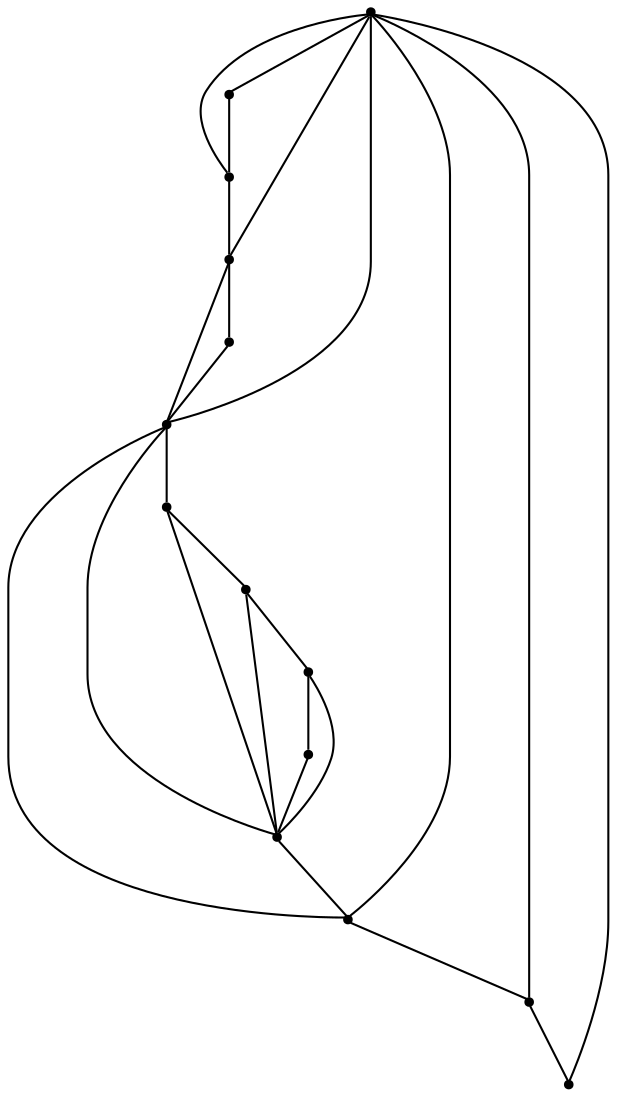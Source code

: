 graph {
  node [shape=point,comment="{\"directed\":false,\"doi\":\"10.1007/978-3-642-25878-7_36\",\"figure\":\"3 (1)\"}"]

  v0 [pos="1763.2814754436301,774.6107696092763"]
  v1 [pos="1757.2389666193385,743.2642308531857"]
  v2 [pos="1675.229671869734,662.4512565993205"]
  v3 [pos="1757.3349218783578,817.8427438002468"]
  v4 [pos="1722.868912740697,691.1433610933325"]
  v5 [pos="1737.818716643648,854.0525235577693"]
  v6 [pos="1704.1785081369937,884.6449038635856"]
  v7 [pos="1622.3485250053718,653.2998681060926"]
  v8 [pos="1569.5716054051177,662.8388914992254"]
  v9 [pos="1521.3109460596274,692.7101793239194"]
  v10 [pos="1550.6559477397898,889.9540267413515"]
  v11 [pos="1488.2460873222415,817.0092270240077"]
  v12 [pos="1486.2194460757037,751.2695019848835"]
  v13 [pos="1510.3059977522914,856.8781377986115"]

  v0 -- v1 [id="-1",pos="1763.2814754436301,774.6107696092763 1757.2389666193385,743.2642308531857 1757.2389666193385,743.2642308531857 1757.2389666193385,743.2642308531857"]
  v12 -- v11 [id="-2",pos="1486.2194460757037,751.2695019848835 1488.2460873222415,817.0092270240077 1488.2460873222415,817.0092270240077 1488.2460873222415,817.0092270240077"]
  v11 -- v13 [id="-3",pos="1488.2460873222415,817.0092270240077 1510.3059977522914,856.8781377986115 1510.3059977522914,856.8781377986115 1510.3059977522914,856.8781377986115"]
  v13 -- v10 [id="-4",pos="1510.3059977522914,856.8781377986115 1550.6559477397898,889.9540267413515 1550.6559477397898,889.9540267413515 1550.6559477397898,889.9540267413515"]
  v9 -- v12 [id="-5",pos="1521.3109460596274,692.7101793239194 1486.2194460757037,751.2695019848835 1486.2194460757037,751.2695019848835 1486.2194460757037,751.2695019848835"]
  v10 -- v9 [id="-6",pos="1550.6559477397898,889.9540267413515 1521.3109460596274,692.7101793239194 1521.3109460596274,692.7101793239194 1521.3109460596274,692.7101793239194"]
  v10 -- v12 [id="-8",pos="1550.6559477397898,889.9540267413515 1486.2194460757037,751.2695019848835 1486.2194460757037,751.2695019848835 1486.2194460757037,751.2695019848835"]
  v10 -- v11 [id="-9",pos="1550.6559477397898,889.9540267413515 1488.2460873222415,817.0092270240077 1488.2460873222415,817.0092270240077 1488.2460873222415,817.0092270240077"]
  v10 -- v8 [id="-10",pos="1550.6559477397898,889.9540267413515 1569.5716054051177,662.8388914992254 1569.5716054051177,662.8388914992254 1569.5716054051177,662.8388914992254"]
  v10 -- v6 [id="-11",pos="1550.6559477397898,889.9540267413515 1704.1785081369937,884.6449038635856 1704.1785081369937,884.6449038635856 1704.1785081369937,884.6449038635856"]
  v8 -- v2 [id="-12",pos="1569.5716054051177,662.8388914992254 1675.229671869734,662.4512565993205 1675.229671869734,662.4512565993205 1675.229671869734,662.4512565993205"]
  v8 -- v0 [id="-13",pos="1569.5716054051177,662.8388914992254 1763.2814754436301,774.6107696092763 1763.2814754436301,774.6107696092763 1763.2814754436301,774.6107696092763"]
  v8 -- v6 [id="-14",pos="1569.5716054051177,662.8388914992254 1704.1785081369937,884.6449038635856 1704.1785081369937,884.6449038635856 1704.1785081369937,884.6449038635856"]
  v8 -- v9 [id="-15",pos="1569.5716054051177,662.8388914992254 1521.3109460596274,692.7101793239194 1521.3109460596274,692.7101793239194 1521.3109460596274,692.7101793239194"]
  v7 -- v8 [id="-16",pos="1622.3485250053718,653.2998681060926 1569.5716054051177,662.8388914992254 1569.5716054051177,662.8388914992254 1569.5716054051177,662.8388914992254"]
  v2 -- v7 [id="-17",pos="1675.229671869734,662.4512565993205 1622.3485250053718,653.2998681060926 1622.3485250053718,653.2998681060926 1622.3485250053718,653.2998681060926"]
  v6 -- v0 [id="-18",pos="1704.1785081369937,884.6449038635856 1763.2814754436301,774.6107696092763 1763.2814754436301,774.6107696092763 1763.2814754436301,774.6107696092763"]
  v6 -- v5 [id="-19",pos="1704.1785081369937,884.6449038635856 1737.818716643648,854.0525235577693 1737.818716643648,854.0525235577693 1737.818716643648,854.0525235577693"]
  v4 -- v0 [id="-20",pos="1722.868912740697,691.1433610933325 1763.2814754436301,774.6107696092763 1763.2814754436301,774.6107696092763 1763.2814754436301,774.6107696092763"]
  v4 -- v2 [id="-21",pos="1722.868912740697,691.1433610933325 1675.229671869734,662.4512565993205 1675.229671869734,662.4512565993205 1675.229671869734,662.4512565993205"]
  v5 -- v3 [id="-22",pos="1737.818716643648,854.0525235577693 1757.3349218783578,817.8427438002468 1757.3349218783578,817.8427438002468 1757.3349218783578,817.8427438002468"]
  v5 -- v0 [id="-23",pos="1737.818716643648,854.0525235577693 1763.2814754436301,774.6107696092763 1763.2814754436301,774.6107696092763 1763.2814754436301,774.6107696092763"]
  v1 -- v4 [id="-24",pos="1757.2389666193385,743.2642308531857 1722.868912740697,691.1433610933325 1722.868912740697,691.1433610933325 1722.868912740697,691.1433610933325"]
  v3 -- v0 [id="-25",pos="1757.3349218783578,817.8427438002468 1763.2814754436301,774.6107696092763 1763.2814754436301,774.6107696092763 1763.2814754436301,774.6107696092763"]
  v0 -- v2 [id="-26",pos="1763.2814754436301,774.6107696092763 1675.229671869734,662.4512565993205 1675.229671869734,662.4512565993205 1675.229671869734,662.4512565993205"]
}